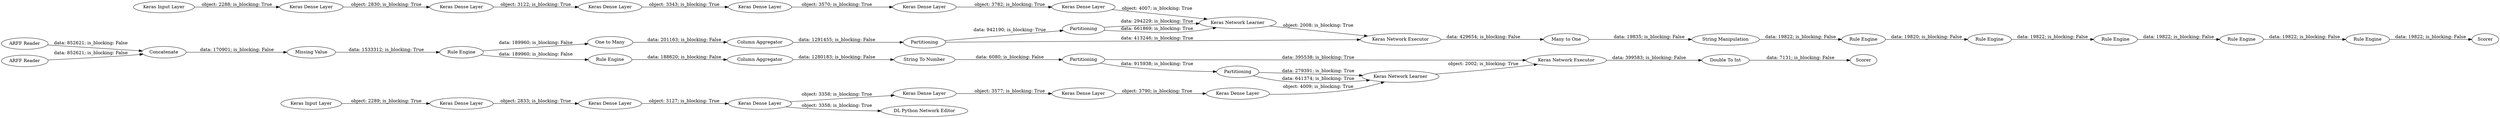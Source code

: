 digraph {
	"217093437708243370_45" [label=Scorer]
	"4096411403947487742_46" [label="Keras Input Layer"]
	"3642703901461464980_60" [label="Keras Dense Layer"]
	"3642703901461464980_56" [label="Keras Dense Layer"]
	"217093437708243370_54" [label="Column Aggregator"]
	"217093437708243370_69" [label="Many to One"]
	"3642703901461464980_57" [label="Keras Dense Layer"]
	"217093437708243370_2" [label="ARFF Reader"]
	"217093437708243370_5" [label="Rule Engine"]
	"3678948546020422507_73" [label="Rule Engine"]
	"217093437708243370_65" [label="Keras Network Executor"]
	"217093437708243370_42" [label=Partitioning]
	"217093437708243370_44" [label="Double To Int"]
	"3678948546020422507_72" [label="Rule Engine"]
	"3642703901461464980_55" [label="Keras Input Layer"]
	"3642703901461464980_58" [label="Keras Dense Layer"]
	"4096411403947487742_52" [label="Keras Dense Layer"]
	"217093437708243370_62" [label=Partitioning]
	"217093437708243370_67" [label=Scorer]
	"217093437708243370_40" [label="String To Number"]
	"3678948546020422507_71" [label="Rule Engine"]
	"217093437708243370_22" [label="Column Aggregator"]
	"217093437708243370_64" [label="Keras Network Learner"]
	"4096411403947487742_50" [label="Keras Dense Layer"]
	"217093437708243370_63" [label=Partitioning]
	"217093437708243370_39" [label="Keras Network Learner"]
	"4096411403947487742_49" [label="Keras Dense Layer"]
	"217093437708243370_68" [label="One to Many"]
	"217093437708243370_1" [label="ARFF Reader"]
	"3642703901461464980_59" [label="Keras Dense Layer"]
	"4096411403947487742_47" [label="Keras Dense Layer"]
	"4096411403947487742_48" [label="Keras Dense Layer"]
	"217093437708243370_79" [label="Missing Value"]
	"4096411403947487742_53" [label="DL Python Network Editor"]
	"217093437708243370_35" [label="Rule Engine"]
	"3642703901461464980_61" [label="Keras Dense Layer"]
	"217093437708243370_41" [label=Partitioning]
	"3678948546020422507_74" [label="Rule Engine"]
	"4096411403947487742_51" [label="Keras Dense Layer"]
	"217093437708243370_43" [label="Keras Network Executor"]
	"217093437708243370_70" [label="String Manipulation"]
	"3678948546020422507_75" [label="Rule Engine"]
	"217093437708243370_3" [label=Concatenate]
	"217093437708243370_65" -> "217093437708243370_69" [label="data: 429654; is_blocking: False"]
	"217093437708243370_35" -> "217093437708243370_22" [label="data: 188620; is_blocking: False"]
	"217093437708243370_54" -> "217093437708243370_62" [label="data: 1291455; is_blocking: False"]
	"217093437708243370_1" -> "217093437708243370_3" [label="data: 852621; is_blocking: False"]
	"4096411403947487742_49" -> "4096411403947487742_51" [label="object: 3358; is_blocking: True"]
	"4096411403947487742_50" -> "217093437708243370_39" [label="object: 4009; is_blocking: True"]
	"3678948546020422507_72" -> "3678948546020422507_73" [label="data: 19822; is_blocking: False"]
	"217093437708243370_62" -> "217093437708243370_65" [label="data: 413246; is_blocking: True"]
	"217093437708243370_41" -> "217093437708243370_43" [label="data: 395538; is_blocking: True"]
	"217093437708243370_5" -> "217093437708243370_68" [label="data: 189960; is_blocking: False"]
	"4096411403947487742_52" -> "4096411403947487742_49" [label="object: 3127; is_blocking: True"]
	"217093437708243370_42" -> "217093437708243370_39" [label="data: 641374; is_blocking: True"]
	"217093437708243370_41" -> "217093437708243370_42" [label="data: 915938; is_blocking: True"]
	"217093437708243370_63" -> "217093437708243370_64" [label="data: 661869; is_blocking: True"]
	"3678948546020422507_74" -> "3678948546020422507_75" [label="data: 19822; is_blocking: False"]
	"217093437708243370_5" -> "217093437708243370_35" [label="data: 189960; is_blocking: False"]
	"217093437708243370_63" -> "217093437708243370_64" [label="data: 294229; is_blocking: True"]
	"3642703901461464980_61" -> "217093437708243370_64" [label="object: 4007; is_blocking: True"]
	"3642703901461464980_56" -> "3642703901461464980_60" [label="object: 3343; is_blocking: True"]
	"3642703901461464980_59" -> "3642703901461464980_56" [label="object: 3122; is_blocking: True"]
	"3642703901461464980_58" -> "3642703901461464980_59" [label="object: 2830; is_blocking: True"]
	"217093437708243370_79" -> "217093437708243370_5" [label="data: 1533312; is_blocking: True"]
	"217093437708243370_42" -> "217093437708243370_39" [label="data: 279391; is_blocking: True"]
	"217093437708243370_68" -> "217093437708243370_54" [label="data: 201163; is_blocking: False"]
	"4096411403947487742_49" -> "4096411403947487742_53" [label="object: 3358; is_blocking: True"]
	"3678948546020422507_71" -> "3678948546020422507_72" [label="data: 19820; is_blocking: False"]
	"4096411403947487742_47" -> "4096411403947487742_52" [label="object: 2833; is_blocking: True"]
	"3678948546020422507_75" -> "217093437708243370_67" [label="data: 19822; is_blocking: False"]
	"4096411403947487742_46" -> "4096411403947487742_47" [label="object: 2289; is_blocking: True"]
	"4096411403947487742_48" -> "4096411403947487742_50" [label="object: 3790; is_blocking: True"]
	"217093437708243370_69" -> "217093437708243370_70" [label="data: 19835; is_blocking: False"]
	"217093437708243370_43" -> "217093437708243370_44" [label="data: 399583; is_blocking: False"]
	"3642703901461464980_60" -> "3642703901461464980_57" [label="object: 3570; is_blocking: True"]
	"217093437708243370_44" -> "217093437708243370_45" [label="data: 7131; is_blocking: False"]
	"217093437708243370_62" -> "217093437708243370_63" [label="data: 942190; is_blocking: True"]
	"217093437708243370_40" -> "217093437708243370_41" [label="data: 6080; is_blocking: False"]
	"217093437708243370_2" -> "217093437708243370_3" [label="data: 852621; is_blocking: False"]
	"3642703901461464980_55" -> "3642703901461464980_58" [label="object: 2288; is_blocking: True"]
	"217093437708243370_64" -> "217093437708243370_65" [label="object: 2008; is_blocking: True"]
	"4096411403947487742_51" -> "4096411403947487742_48" [label="object: 3577; is_blocking: True"]
	"3678948546020422507_73" -> "3678948546020422507_74" [label="data: 19822; is_blocking: False"]
	"3642703901461464980_57" -> "3642703901461464980_61" [label="object: 3782; is_blocking: True"]
	"217093437708243370_39" -> "217093437708243370_43" [label="object: 2002; is_blocking: True"]
	"217093437708243370_70" -> "3678948546020422507_71" [label="data: 19822; is_blocking: False"]
	"217093437708243370_3" -> "217093437708243370_79" [label="data: 170901; is_blocking: False"]
	"217093437708243370_22" -> "217093437708243370_40" [label="data: 1280183; is_blocking: False"]
	rankdir=LR
}
